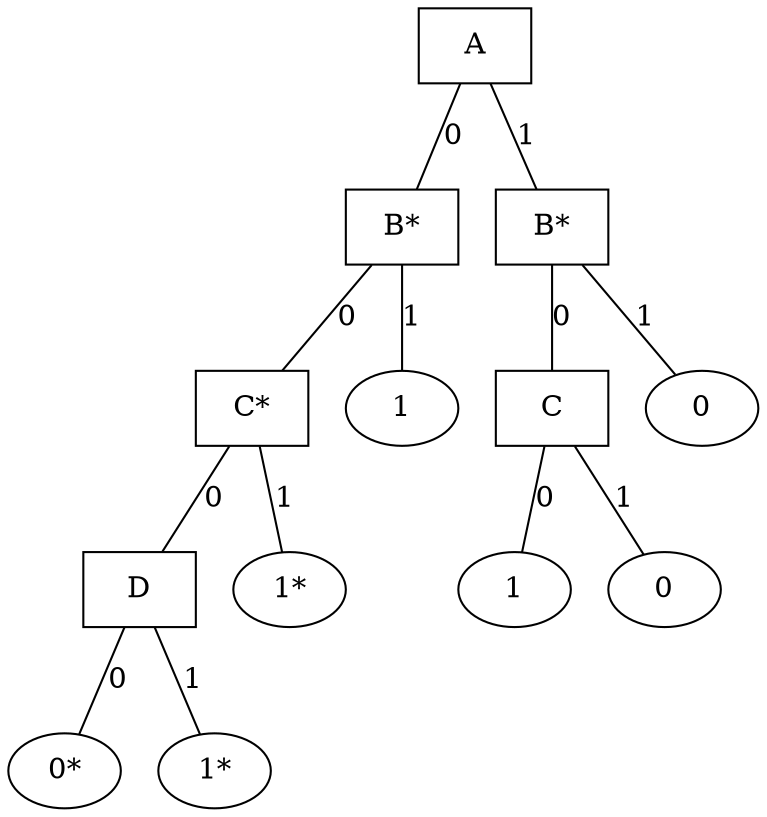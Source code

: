 graph id3_tree {
    A [label="A" shape=box];
    B0 [label="B*" shape=box];
    B1 [label="B*" shape=box];
    C0 [label="C*" shape=box];
    C1 [label="C" shape=box];
    D0 [label="D" shape=box];
    D1 [label="1"];
    leaf1 [label="1"];
    leaf2 [label="0"];
    leaf3 [label="1*"];
    leaf4 [label="0"];
    leaf5 [label="0*"];
    leaf6 [label="1*"];

    A -- B0 [label="0"];
    A -- B1 [label="1"];
    B0 -- C0 [label="0"];
    B0 -- leaf1 [label="1"];
    B1 -- C1 [label="0"];
    B1 -- leaf2 [label="1"];
    C0 -- D0 [label="0"];
    C0 -- leaf3 [label="1"];
    C1 -- D1 [label="0"];
    C1 -- leaf4 [label="1"];
    D0 -- leaf5 [label="0"];
    D0 -- leaf6 [label="1"];
}
